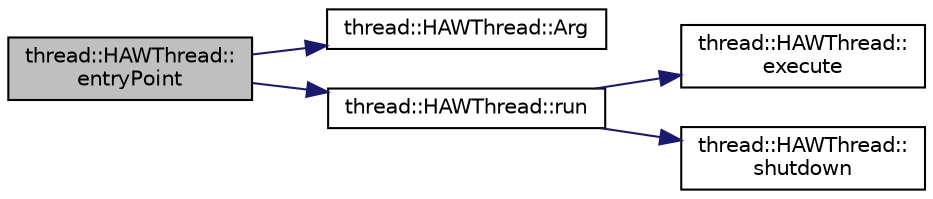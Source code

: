 digraph "thread::HAWThread::entryPoint"
{
  edge [fontname="Helvetica",fontsize="10",labelfontname="Helvetica",labelfontsize="10"];
  node [fontname="Helvetica",fontsize="10",shape=record];
  rankdir="LR";
  Node1 [label="thread::HAWThread::\lentryPoint",height=0.2,width=0.4,color="black", fillcolor="grey75", style="filled" fontcolor="black"];
  Node1 -> Node2 [color="midnightblue",fontsize="10",style="solid",fontname="Helvetica"];
  Node2 [label="thread::HAWThread::Arg",height=0.2,width=0.4,color="black", fillcolor="white", style="filled",URL="$classthread_1_1_h_a_w_thread.html#ab692f3a55b92623653d8213793ba4ebb"];
  Node1 -> Node3 [color="midnightblue",fontsize="10",style="solid",fontname="Helvetica"];
  Node3 [label="thread::HAWThread::run",height=0.2,width=0.4,color="black", fillcolor="white", style="filled",URL="$classthread_1_1_h_a_w_thread.html#a9a3e17be59877d350e310eb19c52679b"];
  Node3 -> Node4 [color="midnightblue",fontsize="10",style="solid",fontname="Helvetica"];
  Node4 [label="thread::HAWThread::\lexecute",height=0.2,width=0.4,color="black", fillcolor="white", style="filled",URL="$classthread_1_1_h_a_w_thread.html#ae565cb73c096b246664bd2474b9c8907"];
  Node3 -> Node5 [color="midnightblue",fontsize="10",style="solid",fontname="Helvetica"];
  Node5 [label="thread::HAWThread::\lshutdown",height=0.2,width=0.4,color="black", fillcolor="white", style="filled",URL="$classthread_1_1_h_a_w_thread.html#a843ee9493a41cec7e932fdec67a3b244"];
}
